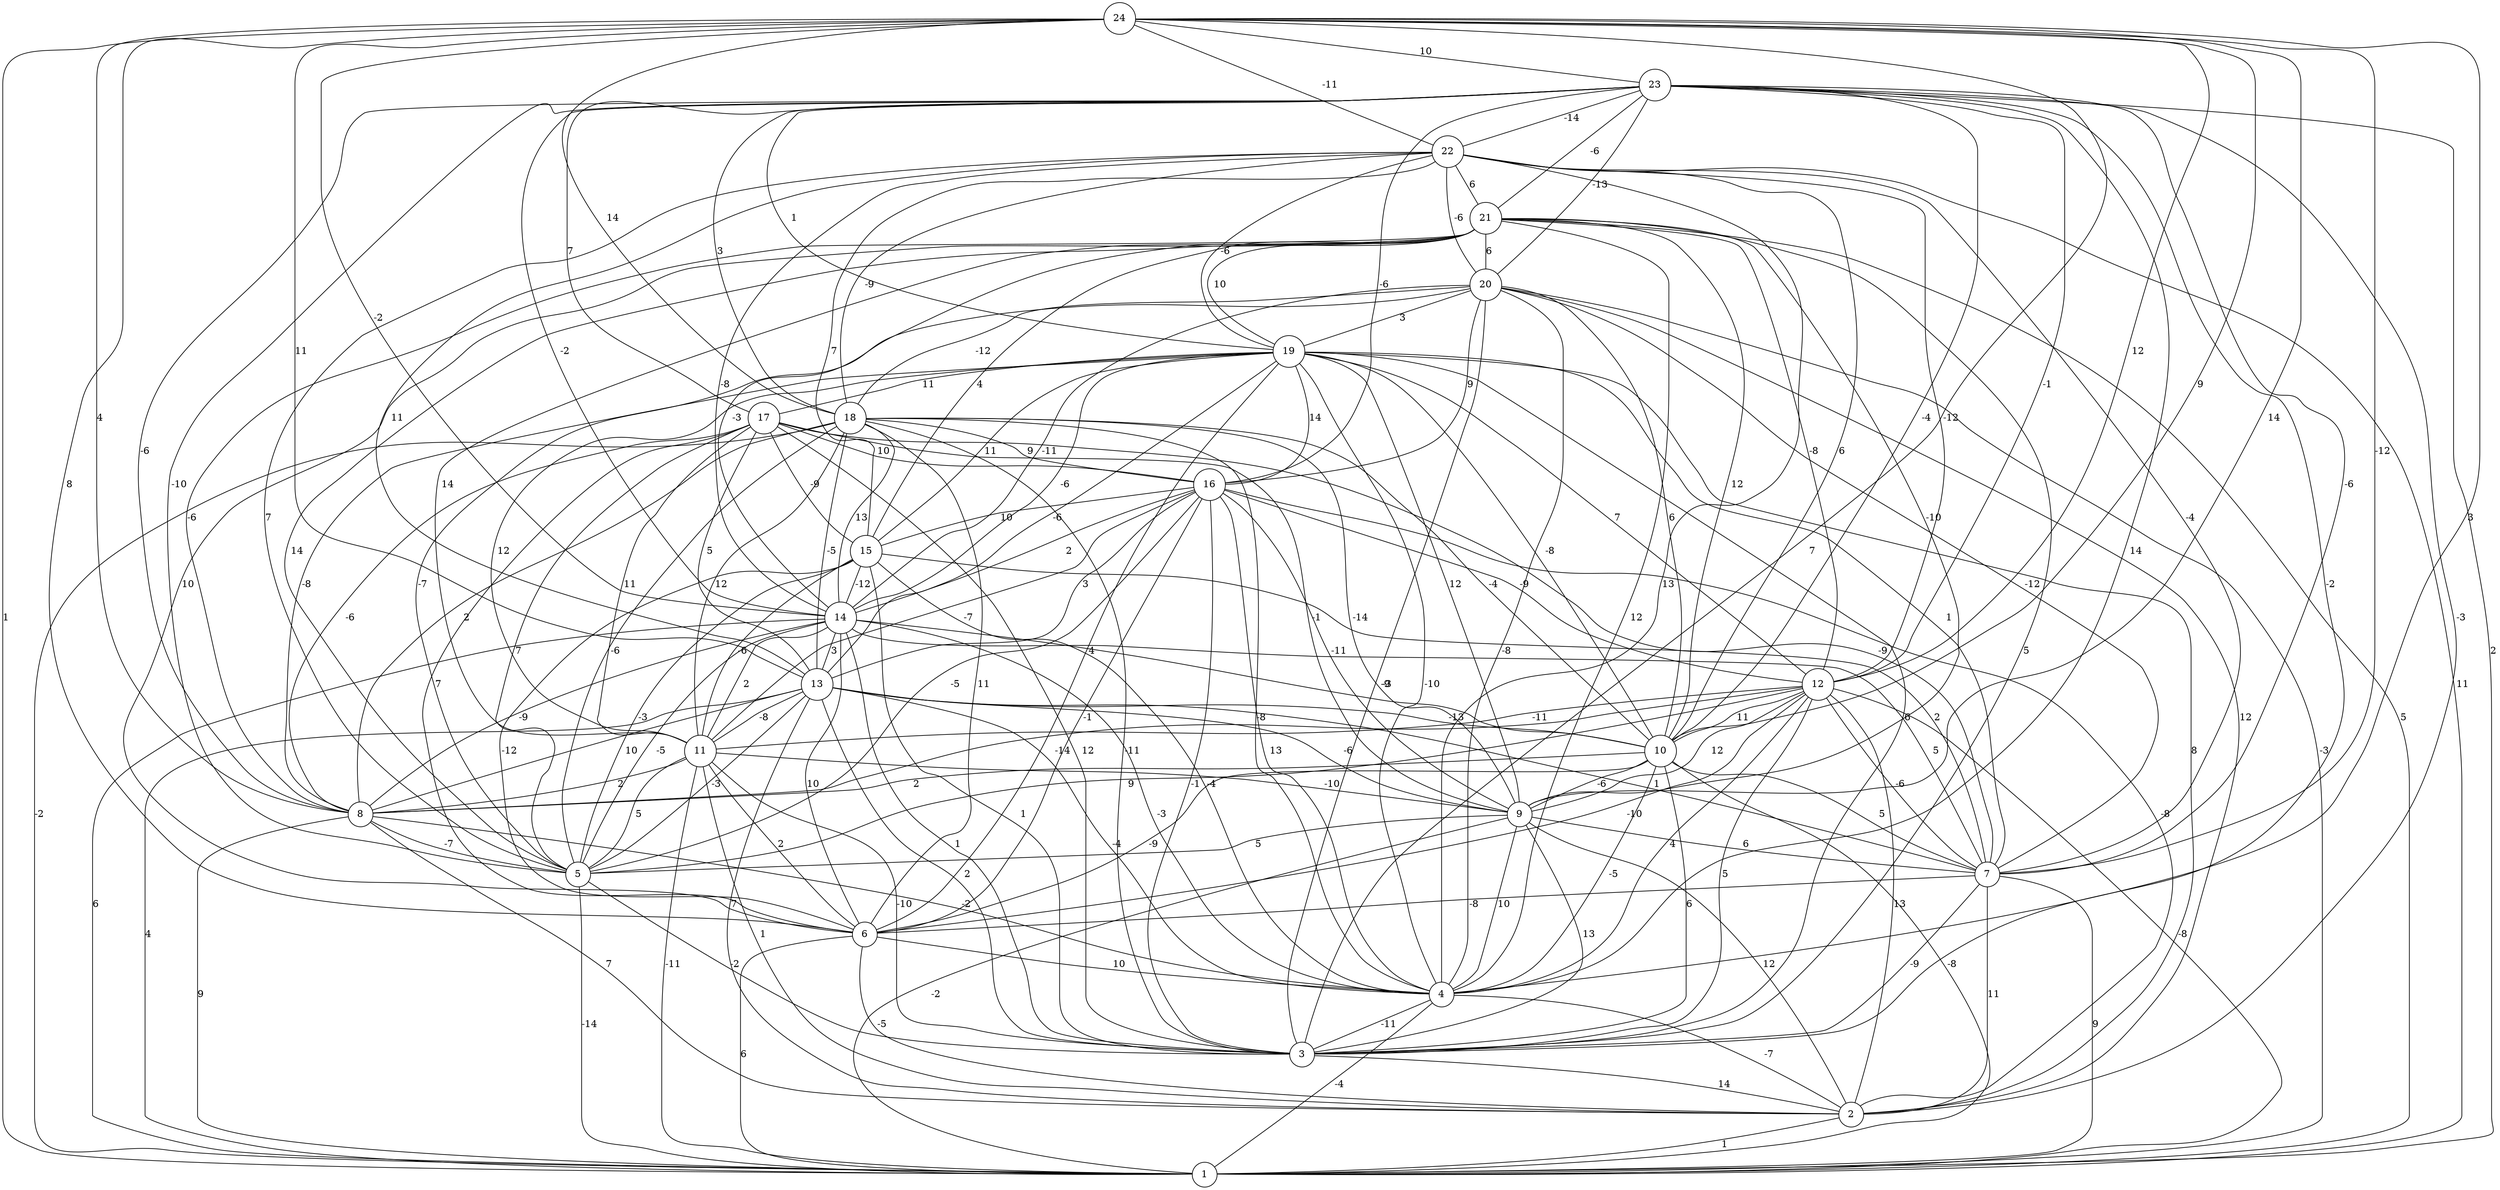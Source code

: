 graph { 
	 fontname="Helvetica,Arial,sans-serif" 
	 node [shape = circle]; 
	 24 -- 1 [label = "1"];
	 24 -- 3 [label = "7"];
	 24 -- 4 [label = "3"];
	 24 -- 6 [label = "8"];
	 24 -- 7 [label = "-12"];
	 24 -- 8 [label = "4"];
	 24 -- 9 [label = "14"];
	 24 -- 10 [label = "9"];
	 24 -- 12 [label = "12"];
	 24 -- 13 [label = "11"];
	 24 -- 14 [label = "-2"];
	 24 -- 18 [label = "14"];
	 24 -- 22 [label = "-11"];
	 24 -- 23 [label = "10"];
	 23 -- 1 [label = "2"];
	 23 -- 2 [label = "-3"];
	 23 -- 3 [label = "-2"];
	 23 -- 4 [label = "14"];
	 23 -- 5 [label = "-10"];
	 23 -- 7 [label = "-6"];
	 23 -- 8 [label = "-6"];
	 23 -- 10 [label = "-4"];
	 23 -- 12 [label = "-1"];
	 23 -- 14 [label = "-2"];
	 23 -- 16 [label = "-6"];
	 23 -- 17 [label = "7"];
	 23 -- 18 [label = "3"];
	 23 -- 19 [label = "1"];
	 23 -- 20 [label = "-13"];
	 23 -- 21 [label = "-6"];
	 23 -- 22 [label = "-14"];
	 22 -- 1 [label = "11"];
	 22 -- 4 [label = "13"];
	 22 -- 5 [label = "7"];
	 22 -- 7 [label = "-4"];
	 22 -- 10 [label = "6"];
	 22 -- 12 [label = "-12"];
	 22 -- 13 [label = "11"];
	 22 -- 14 [label = "-8"];
	 22 -- 15 [label = "7"];
	 22 -- 18 [label = "-9"];
	 22 -- 19 [label = "-6"];
	 22 -- 20 [label = "-6"];
	 22 -- 21 [label = "6"];
	 21 -- 1 [label = "5"];
	 21 -- 3 [label = "5"];
	 21 -- 4 [label = "12"];
	 21 -- 5 [label = "14"];
	 21 -- 6 [label = "10"];
	 21 -- 8 [label = "-6"];
	 21 -- 9 [label = "-10"];
	 21 -- 10 [label = "12"];
	 21 -- 11 [label = "14"];
	 21 -- 12 [label = "-8"];
	 21 -- 14 [label = "-3"];
	 21 -- 15 [label = "4"];
	 21 -- 19 [label = "10"];
	 21 -- 20 [label = "6"];
	 20 -- 1 [label = "-3"];
	 20 -- 2 [label = "12"];
	 20 -- 3 [label = "-9"];
	 20 -- 4 [label = "-8"];
	 20 -- 5 [label = "-7"];
	 20 -- 7 [label = "-12"];
	 20 -- 10 [label = "6"];
	 20 -- 14 [label = "-11"];
	 20 -- 16 [label = "9"];
	 20 -- 18 [label = "-12"];
	 20 -- 19 [label = "3"];
	 19 -- 2 [label = "8"];
	 19 -- 3 [label = "6"];
	 19 -- 4 [label = "-10"];
	 19 -- 6 [label = "4"];
	 19 -- 7 [label = "1"];
	 19 -- 8 [label = "-8"];
	 19 -- 9 [label = "12"];
	 19 -- 10 [label = "-8"];
	 19 -- 11 [label = "12"];
	 19 -- 12 [label = "7"];
	 19 -- 13 [label = "-6"];
	 19 -- 14 [label = "-6"];
	 19 -- 15 [label = "11"];
	 19 -- 16 [label = "14"];
	 19 -- 17 [label = "11"];
	 18 -- 1 [label = "-2"];
	 18 -- 3 [label = "-11"];
	 18 -- 4 [label = "-8"];
	 18 -- 5 [label = "-6"];
	 18 -- 6 [label = "11"];
	 18 -- 8 [label = "2"];
	 18 -- 9 [label = "-14"];
	 18 -- 10 [label = "-4"];
	 18 -- 11 [label = "12"];
	 18 -- 13 [label = "-5"];
	 18 -- 14 [label = "13"];
	 18 -- 16 [label = "9"];
	 17 -- 3 [label = "12"];
	 17 -- 5 [label = "7"];
	 17 -- 6 [label = "7"];
	 17 -- 7 [label = "-9"];
	 17 -- 8 [label = "-6"];
	 17 -- 9 [label = "-1"];
	 17 -- 11 [label = "11"];
	 17 -- 13 [label = "5"];
	 17 -- 15 [label = "-9"];
	 17 -- 16 [label = "10"];
	 16 -- 2 [label = "-8"];
	 16 -- 3 [label = "-1"];
	 16 -- 4 [label = "13"];
	 16 -- 5 [label = "-5"];
	 16 -- 6 [label = "-1"];
	 16 -- 9 [label = "-11"];
	 16 -- 11 [label = "-7"];
	 16 -- 12 [label = "-9"];
	 16 -- 13 [label = "3"];
	 16 -- 14 [label = "2"];
	 16 -- 15 [label = "10"];
	 15 -- 3 [label = "1"];
	 15 -- 4 [label = "-4"];
	 15 -- 5 [label = "-3"];
	 15 -- 6 [label = "-12"];
	 15 -- 7 [label = "2"];
	 15 -- 11 [label = "-6"];
	 15 -- 14 [label = "-12"];
	 14 -- 1 [label = "6"];
	 14 -- 3 [label = "1"];
	 14 -- 4 [label = "-3"];
	 14 -- 5 [label = "-5"];
	 14 -- 6 [label = "10"];
	 14 -- 7 [label = "5"];
	 14 -- 8 [label = "-9"];
	 14 -- 10 [label = "-3"];
	 14 -- 11 [label = "2"];
	 14 -- 13 [label = "3"];
	 13 -- 1 [label = "4"];
	 13 -- 2 [label = "7"];
	 13 -- 3 [label = "2"];
	 13 -- 4 [label = "-4"];
	 13 -- 5 [label = "-3"];
	 13 -- 7 [label = "1"];
	 13 -- 8 [label = "10"];
	 13 -- 9 [label = "-6"];
	 13 -- 10 [label = "-13"];
	 13 -- 11 [label = "-8"];
	 12 -- 1 [label = "-8"];
	 12 -- 2 [label = "13"];
	 12 -- 3 [label = "5"];
	 12 -- 4 [label = "4"];
	 12 -- 5 [label = "9"];
	 12 -- 6 [label = "-10"];
	 12 -- 7 [label = "-6"];
	 12 -- 8 [label = "-14"];
	 12 -- 9 [label = "12"];
	 12 -- 10 [label = "11"];
	 12 -- 11 [label = "-11"];
	 11 -- 1 [label = "-11"];
	 11 -- 2 [label = "1"];
	 11 -- 3 [label = "-10"];
	 11 -- 5 [label = "5"];
	 11 -- 6 [label = "2"];
	 11 -- 8 [label = "2"];
	 11 -- 9 [label = "-10"];
	 10 -- 1 [label = "-8"];
	 10 -- 3 [label = "6"];
	 10 -- 4 [label = "-5"];
	 10 -- 6 [label = "-9"];
	 10 -- 7 [label = "5"];
	 10 -- 8 [label = "2"];
	 10 -- 9 [label = "-6"];
	 9 -- 1 [label = "-2"];
	 9 -- 2 [label = "12"];
	 9 -- 3 [label = "13"];
	 9 -- 4 [label = "10"];
	 9 -- 5 [label = "5"];
	 9 -- 7 [label = "6"];
	 8 -- 1 [label = "9"];
	 8 -- 2 [label = "7"];
	 8 -- 4 [label = "-2"];
	 8 -- 5 [label = "-7"];
	 7 -- 1 [label = "9"];
	 7 -- 2 [label = "11"];
	 7 -- 3 [label = "-9"];
	 7 -- 6 [label = "-8"];
	 6 -- 1 [label = "6"];
	 6 -- 2 [label = "-5"];
	 6 -- 4 [label = "10"];
	 5 -- 1 [label = "-14"];
	 5 -- 3 [label = "-2"];
	 4 -- 1 [label = "-4"];
	 4 -- 2 [label = "-7"];
	 4 -- 3 [label = "-11"];
	 3 -- 2 [label = "14"];
	 2 -- 1 [label = "1"];
	 1;
	 2;
	 3;
	 4;
	 5;
	 6;
	 7;
	 8;
	 9;
	 10;
	 11;
	 12;
	 13;
	 14;
	 15;
	 16;
	 17;
	 18;
	 19;
	 20;
	 21;
	 22;
	 23;
	 24;
}

